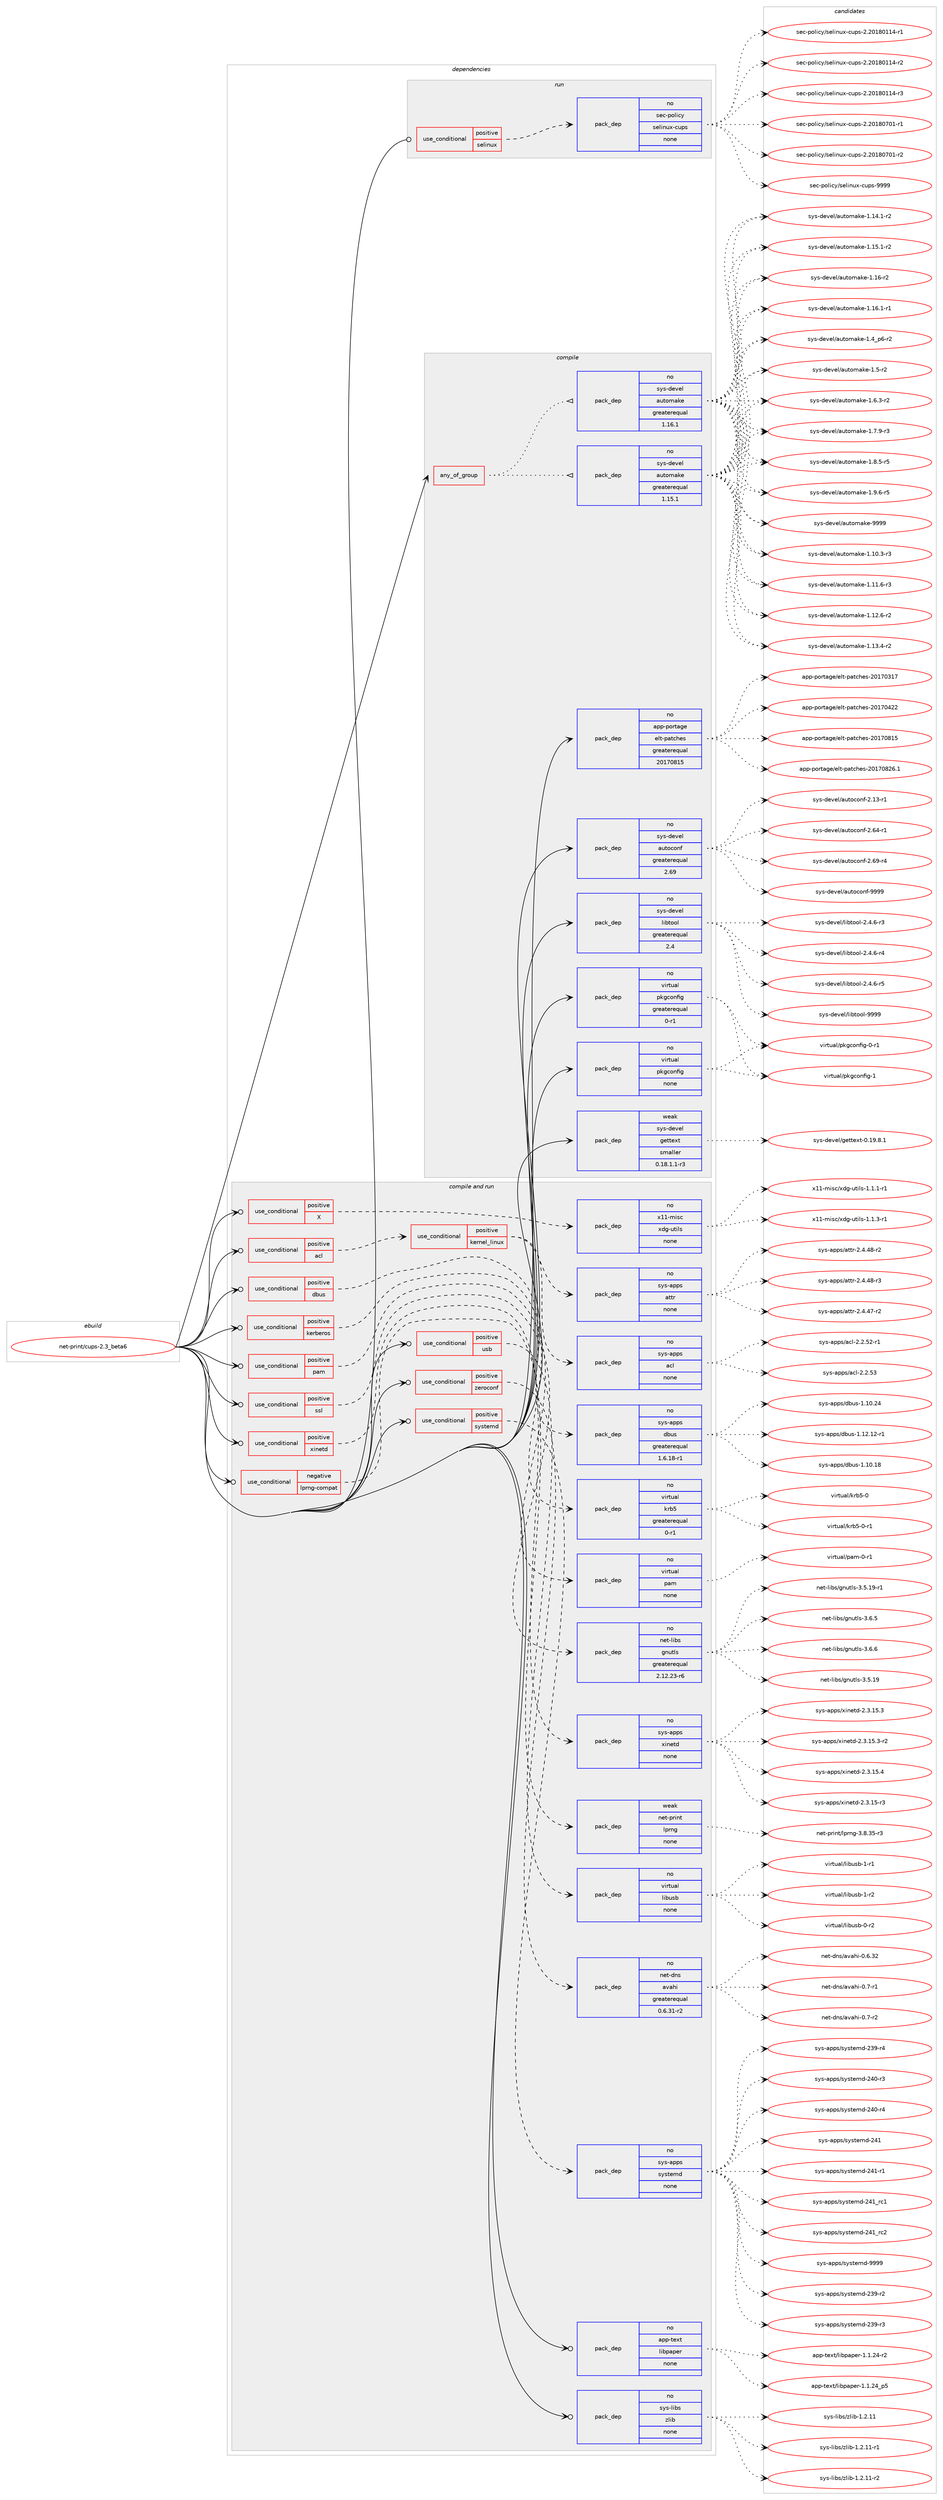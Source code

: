 digraph prolog {

# *************
# Graph options
# *************

newrank=true;
concentrate=true;
compound=true;
graph [rankdir=LR,fontname=Helvetica,fontsize=10,ranksep=1.5];#, ranksep=2.5, nodesep=0.2];
edge  [arrowhead=vee];
node  [fontname=Helvetica,fontsize=10];

# **********
# The ebuild
# **********

subgraph cluster_leftcol {
color=gray;
rank=same;
label=<<i>ebuild</i>>;
id [label="net-print/cups-2.3_beta6", color=red, width=4, href="../net-print/cups-2.3_beta6.svg"];
}

# ****************
# The dependencies
# ****************

subgraph cluster_midcol {
color=gray;
label=<<i>dependencies</i>>;
subgraph cluster_compile {
fillcolor="#eeeeee";
style=filled;
label=<<i>compile</i>>;
subgraph any26576 {
dependency1676739 [label=<<TABLE BORDER="0" CELLBORDER="1" CELLSPACING="0" CELLPADDING="4"><TR><TD CELLPADDING="10">any_of_group</TD></TR></TABLE>>, shape=none, color=red];subgraph pack1199064 {
dependency1676740 [label=<<TABLE BORDER="0" CELLBORDER="1" CELLSPACING="0" CELLPADDING="4" WIDTH="220"><TR><TD ROWSPAN="6" CELLPADDING="30">pack_dep</TD></TR><TR><TD WIDTH="110">no</TD></TR><TR><TD>sys-devel</TD></TR><TR><TD>automake</TD></TR><TR><TD>greaterequal</TD></TR><TR><TD>1.16.1</TD></TR></TABLE>>, shape=none, color=blue];
}
dependency1676739:e -> dependency1676740:w [weight=20,style="dotted",arrowhead="oinv"];
subgraph pack1199065 {
dependency1676741 [label=<<TABLE BORDER="0" CELLBORDER="1" CELLSPACING="0" CELLPADDING="4" WIDTH="220"><TR><TD ROWSPAN="6" CELLPADDING="30">pack_dep</TD></TR><TR><TD WIDTH="110">no</TD></TR><TR><TD>sys-devel</TD></TR><TR><TD>automake</TD></TR><TR><TD>greaterequal</TD></TR><TR><TD>1.15.1</TD></TR></TABLE>>, shape=none, color=blue];
}
dependency1676739:e -> dependency1676741:w [weight=20,style="dotted",arrowhead="oinv"];
}
id:e -> dependency1676739:w [weight=20,style="solid",arrowhead="vee"];
subgraph pack1199066 {
dependency1676742 [label=<<TABLE BORDER="0" CELLBORDER="1" CELLSPACING="0" CELLPADDING="4" WIDTH="220"><TR><TD ROWSPAN="6" CELLPADDING="30">pack_dep</TD></TR><TR><TD WIDTH="110">no</TD></TR><TR><TD>app-portage</TD></TR><TR><TD>elt-patches</TD></TR><TR><TD>greaterequal</TD></TR><TR><TD>20170815</TD></TR></TABLE>>, shape=none, color=blue];
}
id:e -> dependency1676742:w [weight=20,style="solid",arrowhead="vee"];
subgraph pack1199067 {
dependency1676743 [label=<<TABLE BORDER="0" CELLBORDER="1" CELLSPACING="0" CELLPADDING="4" WIDTH="220"><TR><TD ROWSPAN="6" CELLPADDING="30">pack_dep</TD></TR><TR><TD WIDTH="110">no</TD></TR><TR><TD>sys-devel</TD></TR><TR><TD>autoconf</TD></TR><TR><TD>greaterequal</TD></TR><TR><TD>2.69</TD></TR></TABLE>>, shape=none, color=blue];
}
id:e -> dependency1676743:w [weight=20,style="solid",arrowhead="vee"];
subgraph pack1199068 {
dependency1676744 [label=<<TABLE BORDER="0" CELLBORDER="1" CELLSPACING="0" CELLPADDING="4" WIDTH="220"><TR><TD ROWSPAN="6" CELLPADDING="30">pack_dep</TD></TR><TR><TD WIDTH="110">no</TD></TR><TR><TD>sys-devel</TD></TR><TR><TD>libtool</TD></TR><TR><TD>greaterequal</TD></TR><TR><TD>2.4</TD></TR></TABLE>>, shape=none, color=blue];
}
id:e -> dependency1676744:w [weight=20,style="solid",arrowhead="vee"];
subgraph pack1199069 {
dependency1676745 [label=<<TABLE BORDER="0" CELLBORDER="1" CELLSPACING="0" CELLPADDING="4" WIDTH="220"><TR><TD ROWSPAN="6" CELLPADDING="30">pack_dep</TD></TR><TR><TD WIDTH="110">no</TD></TR><TR><TD>virtual</TD></TR><TR><TD>pkgconfig</TD></TR><TR><TD>greaterequal</TD></TR><TR><TD>0-r1</TD></TR></TABLE>>, shape=none, color=blue];
}
id:e -> dependency1676745:w [weight=20,style="solid",arrowhead="vee"];
subgraph pack1199070 {
dependency1676746 [label=<<TABLE BORDER="0" CELLBORDER="1" CELLSPACING="0" CELLPADDING="4" WIDTH="220"><TR><TD ROWSPAN="6" CELLPADDING="30">pack_dep</TD></TR><TR><TD WIDTH="110">no</TD></TR><TR><TD>virtual</TD></TR><TR><TD>pkgconfig</TD></TR><TR><TD>none</TD></TR><TR><TD></TD></TR></TABLE>>, shape=none, color=blue];
}
id:e -> dependency1676746:w [weight=20,style="solid",arrowhead="vee"];
subgraph pack1199071 {
dependency1676747 [label=<<TABLE BORDER="0" CELLBORDER="1" CELLSPACING="0" CELLPADDING="4" WIDTH="220"><TR><TD ROWSPAN="6" CELLPADDING="30">pack_dep</TD></TR><TR><TD WIDTH="110">weak</TD></TR><TR><TD>sys-devel</TD></TR><TR><TD>gettext</TD></TR><TR><TD>smaller</TD></TR><TR><TD>0.18.1.1-r3</TD></TR></TABLE>>, shape=none, color=blue];
}
id:e -> dependency1676747:w [weight=20,style="solid",arrowhead="vee"];
}
subgraph cluster_compileandrun {
fillcolor="#eeeeee";
style=filled;
label=<<i>compile and run</i>>;
subgraph cond450266 {
dependency1676748 [label=<<TABLE BORDER="0" CELLBORDER="1" CELLSPACING="0" CELLPADDING="4"><TR><TD ROWSPAN="3" CELLPADDING="10">use_conditional</TD></TR><TR><TD>negative</TD></TR><TR><TD>lprng-compat</TD></TR></TABLE>>, shape=none, color=red];
subgraph pack1199072 {
dependency1676749 [label=<<TABLE BORDER="0" CELLBORDER="1" CELLSPACING="0" CELLPADDING="4" WIDTH="220"><TR><TD ROWSPAN="6" CELLPADDING="30">pack_dep</TD></TR><TR><TD WIDTH="110">weak</TD></TR><TR><TD>net-print</TD></TR><TR><TD>lprng</TD></TR><TR><TD>none</TD></TR><TR><TD></TD></TR></TABLE>>, shape=none, color=blue];
}
dependency1676748:e -> dependency1676749:w [weight=20,style="dashed",arrowhead="vee"];
}
id:e -> dependency1676748:w [weight=20,style="solid",arrowhead="odotvee"];
subgraph cond450267 {
dependency1676750 [label=<<TABLE BORDER="0" CELLBORDER="1" CELLSPACING="0" CELLPADDING="4"><TR><TD ROWSPAN="3" CELLPADDING="10">use_conditional</TD></TR><TR><TD>positive</TD></TR><TR><TD>X</TD></TR></TABLE>>, shape=none, color=red];
subgraph pack1199073 {
dependency1676751 [label=<<TABLE BORDER="0" CELLBORDER="1" CELLSPACING="0" CELLPADDING="4" WIDTH="220"><TR><TD ROWSPAN="6" CELLPADDING="30">pack_dep</TD></TR><TR><TD WIDTH="110">no</TD></TR><TR><TD>x11-misc</TD></TR><TR><TD>xdg-utils</TD></TR><TR><TD>none</TD></TR><TR><TD></TD></TR></TABLE>>, shape=none, color=blue];
}
dependency1676750:e -> dependency1676751:w [weight=20,style="dashed",arrowhead="vee"];
}
id:e -> dependency1676750:w [weight=20,style="solid",arrowhead="odotvee"];
subgraph cond450268 {
dependency1676752 [label=<<TABLE BORDER="0" CELLBORDER="1" CELLSPACING="0" CELLPADDING="4"><TR><TD ROWSPAN="3" CELLPADDING="10">use_conditional</TD></TR><TR><TD>positive</TD></TR><TR><TD>acl</TD></TR></TABLE>>, shape=none, color=red];
subgraph cond450269 {
dependency1676753 [label=<<TABLE BORDER="0" CELLBORDER="1" CELLSPACING="0" CELLPADDING="4"><TR><TD ROWSPAN="3" CELLPADDING="10">use_conditional</TD></TR><TR><TD>positive</TD></TR><TR><TD>kernel_linux</TD></TR></TABLE>>, shape=none, color=red];
subgraph pack1199074 {
dependency1676754 [label=<<TABLE BORDER="0" CELLBORDER="1" CELLSPACING="0" CELLPADDING="4" WIDTH="220"><TR><TD ROWSPAN="6" CELLPADDING="30">pack_dep</TD></TR><TR><TD WIDTH="110">no</TD></TR><TR><TD>sys-apps</TD></TR><TR><TD>acl</TD></TR><TR><TD>none</TD></TR><TR><TD></TD></TR></TABLE>>, shape=none, color=blue];
}
dependency1676753:e -> dependency1676754:w [weight=20,style="dashed",arrowhead="vee"];
subgraph pack1199075 {
dependency1676755 [label=<<TABLE BORDER="0" CELLBORDER="1" CELLSPACING="0" CELLPADDING="4" WIDTH="220"><TR><TD ROWSPAN="6" CELLPADDING="30">pack_dep</TD></TR><TR><TD WIDTH="110">no</TD></TR><TR><TD>sys-apps</TD></TR><TR><TD>attr</TD></TR><TR><TD>none</TD></TR><TR><TD></TD></TR></TABLE>>, shape=none, color=blue];
}
dependency1676753:e -> dependency1676755:w [weight=20,style="dashed",arrowhead="vee"];
}
dependency1676752:e -> dependency1676753:w [weight=20,style="dashed",arrowhead="vee"];
}
id:e -> dependency1676752:w [weight=20,style="solid",arrowhead="odotvee"];
subgraph cond450270 {
dependency1676756 [label=<<TABLE BORDER="0" CELLBORDER="1" CELLSPACING="0" CELLPADDING="4"><TR><TD ROWSPAN="3" CELLPADDING="10">use_conditional</TD></TR><TR><TD>positive</TD></TR><TR><TD>dbus</TD></TR></TABLE>>, shape=none, color=red];
subgraph pack1199076 {
dependency1676757 [label=<<TABLE BORDER="0" CELLBORDER="1" CELLSPACING="0" CELLPADDING="4" WIDTH="220"><TR><TD ROWSPAN="6" CELLPADDING="30">pack_dep</TD></TR><TR><TD WIDTH="110">no</TD></TR><TR><TD>sys-apps</TD></TR><TR><TD>dbus</TD></TR><TR><TD>greaterequal</TD></TR><TR><TD>1.6.18-r1</TD></TR></TABLE>>, shape=none, color=blue];
}
dependency1676756:e -> dependency1676757:w [weight=20,style="dashed",arrowhead="vee"];
}
id:e -> dependency1676756:w [weight=20,style="solid",arrowhead="odotvee"];
subgraph cond450271 {
dependency1676758 [label=<<TABLE BORDER="0" CELLBORDER="1" CELLSPACING="0" CELLPADDING="4"><TR><TD ROWSPAN="3" CELLPADDING="10">use_conditional</TD></TR><TR><TD>positive</TD></TR><TR><TD>kerberos</TD></TR></TABLE>>, shape=none, color=red];
subgraph pack1199077 {
dependency1676759 [label=<<TABLE BORDER="0" CELLBORDER="1" CELLSPACING="0" CELLPADDING="4" WIDTH="220"><TR><TD ROWSPAN="6" CELLPADDING="30">pack_dep</TD></TR><TR><TD WIDTH="110">no</TD></TR><TR><TD>virtual</TD></TR><TR><TD>krb5</TD></TR><TR><TD>greaterequal</TD></TR><TR><TD>0-r1</TD></TR></TABLE>>, shape=none, color=blue];
}
dependency1676758:e -> dependency1676759:w [weight=20,style="dashed",arrowhead="vee"];
}
id:e -> dependency1676758:w [weight=20,style="solid",arrowhead="odotvee"];
subgraph cond450272 {
dependency1676760 [label=<<TABLE BORDER="0" CELLBORDER="1" CELLSPACING="0" CELLPADDING="4"><TR><TD ROWSPAN="3" CELLPADDING="10">use_conditional</TD></TR><TR><TD>positive</TD></TR><TR><TD>pam</TD></TR></TABLE>>, shape=none, color=red];
subgraph pack1199078 {
dependency1676761 [label=<<TABLE BORDER="0" CELLBORDER="1" CELLSPACING="0" CELLPADDING="4" WIDTH="220"><TR><TD ROWSPAN="6" CELLPADDING="30">pack_dep</TD></TR><TR><TD WIDTH="110">no</TD></TR><TR><TD>virtual</TD></TR><TR><TD>pam</TD></TR><TR><TD>none</TD></TR><TR><TD></TD></TR></TABLE>>, shape=none, color=blue];
}
dependency1676760:e -> dependency1676761:w [weight=20,style="dashed",arrowhead="vee"];
}
id:e -> dependency1676760:w [weight=20,style="solid",arrowhead="odotvee"];
subgraph cond450273 {
dependency1676762 [label=<<TABLE BORDER="0" CELLBORDER="1" CELLSPACING="0" CELLPADDING="4"><TR><TD ROWSPAN="3" CELLPADDING="10">use_conditional</TD></TR><TR><TD>positive</TD></TR><TR><TD>ssl</TD></TR></TABLE>>, shape=none, color=red];
subgraph pack1199079 {
dependency1676763 [label=<<TABLE BORDER="0" CELLBORDER="1" CELLSPACING="0" CELLPADDING="4" WIDTH="220"><TR><TD ROWSPAN="6" CELLPADDING="30">pack_dep</TD></TR><TR><TD WIDTH="110">no</TD></TR><TR><TD>net-libs</TD></TR><TR><TD>gnutls</TD></TR><TR><TD>greaterequal</TD></TR><TR><TD>2.12.23-r6</TD></TR></TABLE>>, shape=none, color=blue];
}
dependency1676762:e -> dependency1676763:w [weight=20,style="dashed",arrowhead="vee"];
}
id:e -> dependency1676762:w [weight=20,style="solid",arrowhead="odotvee"];
subgraph cond450274 {
dependency1676764 [label=<<TABLE BORDER="0" CELLBORDER="1" CELLSPACING="0" CELLPADDING="4"><TR><TD ROWSPAN="3" CELLPADDING="10">use_conditional</TD></TR><TR><TD>positive</TD></TR><TR><TD>systemd</TD></TR></TABLE>>, shape=none, color=red];
subgraph pack1199080 {
dependency1676765 [label=<<TABLE BORDER="0" CELLBORDER="1" CELLSPACING="0" CELLPADDING="4" WIDTH="220"><TR><TD ROWSPAN="6" CELLPADDING="30">pack_dep</TD></TR><TR><TD WIDTH="110">no</TD></TR><TR><TD>sys-apps</TD></TR><TR><TD>systemd</TD></TR><TR><TD>none</TD></TR><TR><TD></TD></TR></TABLE>>, shape=none, color=blue];
}
dependency1676764:e -> dependency1676765:w [weight=20,style="dashed",arrowhead="vee"];
}
id:e -> dependency1676764:w [weight=20,style="solid",arrowhead="odotvee"];
subgraph cond450275 {
dependency1676766 [label=<<TABLE BORDER="0" CELLBORDER="1" CELLSPACING="0" CELLPADDING="4"><TR><TD ROWSPAN="3" CELLPADDING="10">use_conditional</TD></TR><TR><TD>positive</TD></TR><TR><TD>usb</TD></TR></TABLE>>, shape=none, color=red];
subgraph pack1199081 {
dependency1676767 [label=<<TABLE BORDER="0" CELLBORDER="1" CELLSPACING="0" CELLPADDING="4" WIDTH="220"><TR><TD ROWSPAN="6" CELLPADDING="30">pack_dep</TD></TR><TR><TD WIDTH="110">no</TD></TR><TR><TD>virtual</TD></TR><TR><TD>libusb</TD></TR><TR><TD>none</TD></TR><TR><TD></TD></TR></TABLE>>, shape=none, color=blue];
}
dependency1676766:e -> dependency1676767:w [weight=20,style="dashed",arrowhead="vee"];
}
id:e -> dependency1676766:w [weight=20,style="solid",arrowhead="odotvee"];
subgraph cond450276 {
dependency1676768 [label=<<TABLE BORDER="0" CELLBORDER="1" CELLSPACING="0" CELLPADDING="4"><TR><TD ROWSPAN="3" CELLPADDING="10">use_conditional</TD></TR><TR><TD>positive</TD></TR><TR><TD>xinetd</TD></TR></TABLE>>, shape=none, color=red];
subgraph pack1199082 {
dependency1676769 [label=<<TABLE BORDER="0" CELLBORDER="1" CELLSPACING="0" CELLPADDING="4" WIDTH="220"><TR><TD ROWSPAN="6" CELLPADDING="30">pack_dep</TD></TR><TR><TD WIDTH="110">no</TD></TR><TR><TD>sys-apps</TD></TR><TR><TD>xinetd</TD></TR><TR><TD>none</TD></TR><TR><TD></TD></TR></TABLE>>, shape=none, color=blue];
}
dependency1676768:e -> dependency1676769:w [weight=20,style="dashed",arrowhead="vee"];
}
id:e -> dependency1676768:w [weight=20,style="solid",arrowhead="odotvee"];
subgraph cond450277 {
dependency1676770 [label=<<TABLE BORDER="0" CELLBORDER="1" CELLSPACING="0" CELLPADDING="4"><TR><TD ROWSPAN="3" CELLPADDING="10">use_conditional</TD></TR><TR><TD>positive</TD></TR><TR><TD>zeroconf</TD></TR></TABLE>>, shape=none, color=red];
subgraph pack1199083 {
dependency1676771 [label=<<TABLE BORDER="0" CELLBORDER="1" CELLSPACING="0" CELLPADDING="4" WIDTH="220"><TR><TD ROWSPAN="6" CELLPADDING="30">pack_dep</TD></TR><TR><TD WIDTH="110">no</TD></TR><TR><TD>net-dns</TD></TR><TR><TD>avahi</TD></TR><TR><TD>greaterequal</TD></TR><TR><TD>0.6.31-r2</TD></TR></TABLE>>, shape=none, color=blue];
}
dependency1676770:e -> dependency1676771:w [weight=20,style="dashed",arrowhead="vee"];
}
id:e -> dependency1676770:w [weight=20,style="solid",arrowhead="odotvee"];
subgraph pack1199084 {
dependency1676772 [label=<<TABLE BORDER="0" CELLBORDER="1" CELLSPACING="0" CELLPADDING="4" WIDTH="220"><TR><TD ROWSPAN="6" CELLPADDING="30">pack_dep</TD></TR><TR><TD WIDTH="110">no</TD></TR><TR><TD>app-text</TD></TR><TR><TD>libpaper</TD></TR><TR><TD>none</TD></TR><TR><TD></TD></TR></TABLE>>, shape=none, color=blue];
}
id:e -> dependency1676772:w [weight=20,style="solid",arrowhead="odotvee"];
subgraph pack1199085 {
dependency1676773 [label=<<TABLE BORDER="0" CELLBORDER="1" CELLSPACING="0" CELLPADDING="4" WIDTH="220"><TR><TD ROWSPAN="6" CELLPADDING="30">pack_dep</TD></TR><TR><TD WIDTH="110">no</TD></TR><TR><TD>sys-libs</TD></TR><TR><TD>zlib</TD></TR><TR><TD>none</TD></TR><TR><TD></TD></TR></TABLE>>, shape=none, color=blue];
}
id:e -> dependency1676773:w [weight=20,style="solid",arrowhead="odotvee"];
}
subgraph cluster_run {
fillcolor="#eeeeee";
style=filled;
label=<<i>run</i>>;
subgraph cond450278 {
dependency1676774 [label=<<TABLE BORDER="0" CELLBORDER="1" CELLSPACING="0" CELLPADDING="4"><TR><TD ROWSPAN="3" CELLPADDING="10">use_conditional</TD></TR><TR><TD>positive</TD></TR><TR><TD>selinux</TD></TR></TABLE>>, shape=none, color=red];
subgraph pack1199086 {
dependency1676775 [label=<<TABLE BORDER="0" CELLBORDER="1" CELLSPACING="0" CELLPADDING="4" WIDTH="220"><TR><TD ROWSPAN="6" CELLPADDING="30">pack_dep</TD></TR><TR><TD WIDTH="110">no</TD></TR><TR><TD>sec-policy</TD></TR><TR><TD>selinux-cups</TD></TR><TR><TD>none</TD></TR><TR><TD></TD></TR></TABLE>>, shape=none, color=blue];
}
dependency1676774:e -> dependency1676775:w [weight=20,style="dashed",arrowhead="vee"];
}
id:e -> dependency1676774:w [weight=20,style="solid",arrowhead="odot"];
}
}

# **************
# The candidates
# **************

subgraph cluster_choices {
rank=same;
color=gray;
label=<<i>candidates</i>>;

subgraph choice1199064 {
color=black;
nodesep=1;
choice11512111545100101118101108479711711611110997107101454946494846514511451 [label="sys-devel/automake-1.10.3-r3", color=red, width=4,href="../sys-devel/automake-1.10.3-r3.svg"];
choice11512111545100101118101108479711711611110997107101454946494946544511451 [label="sys-devel/automake-1.11.6-r3", color=red, width=4,href="../sys-devel/automake-1.11.6-r3.svg"];
choice11512111545100101118101108479711711611110997107101454946495046544511450 [label="sys-devel/automake-1.12.6-r2", color=red, width=4,href="../sys-devel/automake-1.12.6-r2.svg"];
choice11512111545100101118101108479711711611110997107101454946495146524511450 [label="sys-devel/automake-1.13.4-r2", color=red, width=4,href="../sys-devel/automake-1.13.4-r2.svg"];
choice11512111545100101118101108479711711611110997107101454946495246494511450 [label="sys-devel/automake-1.14.1-r2", color=red, width=4,href="../sys-devel/automake-1.14.1-r2.svg"];
choice11512111545100101118101108479711711611110997107101454946495346494511450 [label="sys-devel/automake-1.15.1-r2", color=red, width=4,href="../sys-devel/automake-1.15.1-r2.svg"];
choice1151211154510010111810110847971171161111099710710145494649544511450 [label="sys-devel/automake-1.16-r2", color=red, width=4,href="../sys-devel/automake-1.16-r2.svg"];
choice11512111545100101118101108479711711611110997107101454946495446494511449 [label="sys-devel/automake-1.16.1-r1", color=red, width=4,href="../sys-devel/automake-1.16.1-r1.svg"];
choice115121115451001011181011084797117116111109971071014549465295112544511450 [label="sys-devel/automake-1.4_p6-r2", color=red, width=4,href="../sys-devel/automake-1.4_p6-r2.svg"];
choice11512111545100101118101108479711711611110997107101454946534511450 [label="sys-devel/automake-1.5-r2", color=red, width=4,href="../sys-devel/automake-1.5-r2.svg"];
choice115121115451001011181011084797117116111109971071014549465446514511450 [label="sys-devel/automake-1.6.3-r2", color=red, width=4,href="../sys-devel/automake-1.6.3-r2.svg"];
choice115121115451001011181011084797117116111109971071014549465546574511451 [label="sys-devel/automake-1.7.9-r3", color=red, width=4,href="../sys-devel/automake-1.7.9-r3.svg"];
choice115121115451001011181011084797117116111109971071014549465646534511453 [label="sys-devel/automake-1.8.5-r5", color=red, width=4,href="../sys-devel/automake-1.8.5-r5.svg"];
choice115121115451001011181011084797117116111109971071014549465746544511453 [label="sys-devel/automake-1.9.6-r5", color=red, width=4,href="../sys-devel/automake-1.9.6-r5.svg"];
choice115121115451001011181011084797117116111109971071014557575757 [label="sys-devel/automake-9999", color=red, width=4,href="../sys-devel/automake-9999.svg"];
dependency1676740:e -> choice11512111545100101118101108479711711611110997107101454946494846514511451:w [style=dotted,weight="100"];
dependency1676740:e -> choice11512111545100101118101108479711711611110997107101454946494946544511451:w [style=dotted,weight="100"];
dependency1676740:e -> choice11512111545100101118101108479711711611110997107101454946495046544511450:w [style=dotted,weight="100"];
dependency1676740:e -> choice11512111545100101118101108479711711611110997107101454946495146524511450:w [style=dotted,weight="100"];
dependency1676740:e -> choice11512111545100101118101108479711711611110997107101454946495246494511450:w [style=dotted,weight="100"];
dependency1676740:e -> choice11512111545100101118101108479711711611110997107101454946495346494511450:w [style=dotted,weight="100"];
dependency1676740:e -> choice1151211154510010111810110847971171161111099710710145494649544511450:w [style=dotted,weight="100"];
dependency1676740:e -> choice11512111545100101118101108479711711611110997107101454946495446494511449:w [style=dotted,weight="100"];
dependency1676740:e -> choice115121115451001011181011084797117116111109971071014549465295112544511450:w [style=dotted,weight="100"];
dependency1676740:e -> choice11512111545100101118101108479711711611110997107101454946534511450:w [style=dotted,weight="100"];
dependency1676740:e -> choice115121115451001011181011084797117116111109971071014549465446514511450:w [style=dotted,weight="100"];
dependency1676740:e -> choice115121115451001011181011084797117116111109971071014549465546574511451:w [style=dotted,weight="100"];
dependency1676740:e -> choice115121115451001011181011084797117116111109971071014549465646534511453:w [style=dotted,weight="100"];
dependency1676740:e -> choice115121115451001011181011084797117116111109971071014549465746544511453:w [style=dotted,weight="100"];
dependency1676740:e -> choice115121115451001011181011084797117116111109971071014557575757:w [style=dotted,weight="100"];
}
subgraph choice1199065 {
color=black;
nodesep=1;
choice11512111545100101118101108479711711611110997107101454946494846514511451 [label="sys-devel/automake-1.10.3-r3", color=red, width=4,href="../sys-devel/automake-1.10.3-r3.svg"];
choice11512111545100101118101108479711711611110997107101454946494946544511451 [label="sys-devel/automake-1.11.6-r3", color=red, width=4,href="../sys-devel/automake-1.11.6-r3.svg"];
choice11512111545100101118101108479711711611110997107101454946495046544511450 [label="sys-devel/automake-1.12.6-r2", color=red, width=4,href="../sys-devel/automake-1.12.6-r2.svg"];
choice11512111545100101118101108479711711611110997107101454946495146524511450 [label="sys-devel/automake-1.13.4-r2", color=red, width=4,href="../sys-devel/automake-1.13.4-r2.svg"];
choice11512111545100101118101108479711711611110997107101454946495246494511450 [label="sys-devel/automake-1.14.1-r2", color=red, width=4,href="../sys-devel/automake-1.14.1-r2.svg"];
choice11512111545100101118101108479711711611110997107101454946495346494511450 [label="sys-devel/automake-1.15.1-r2", color=red, width=4,href="../sys-devel/automake-1.15.1-r2.svg"];
choice1151211154510010111810110847971171161111099710710145494649544511450 [label="sys-devel/automake-1.16-r2", color=red, width=4,href="../sys-devel/automake-1.16-r2.svg"];
choice11512111545100101118101108479711711611110997107101454946495446494511449 [label="sys-devel/automake-1.16.1-r1", color=red, width=4,href="../sys-devel/automake-1.16.1-r1.svg"];
choice115121115451001011181011084797117116111109971071014549465295112544511450 [label="sys-devel/automake-1.4_p6-r2", color=red, width=4,href="../sys-devel/automake-1.4_p6-r2.svg"];
choice11512111545100101118101108479711711611110997107101454946534511450 [label="sys-devel/automake-1.5-r2", color=red, width=4,href="../sys-devel/automake-1.5-r2.svg"];
choice115121115451001011181011084797117116111109971071014549465446514511450 [label="sys-devel/automake-1.6.3-r2", color=red, width=4,href="../sys-devel/automake-1.6.3-r2.svg"];
choice115121115451001011181011084797117116111109971071014549465546574511451 [label="sys-devel/automake-1.7.9-r3", color=red, width=4,href="../sys-devel/automake-1.7.9-r3.svg"];
choice115121115451001011181011084797117116111109971071014549465646534511453 [label="sys-devel/automake-1.8.5-r5", color=red, width=4,href="../sys-devel/automake-1.8.5-r5.svg"];
choice115121115451001011181011084797117116111109971071014549465746544511453 [label="sys-devel/automake-1.9.6-r5", color=red, width=4,href="../sys-devel/automake-1.9.6-r5.svg"];
choice115121115451001011181011084797117116111109971071014557575757 [label="sys-devel/automake-9999", color=red, width=4,href="../sys-devel/automake-9999.svg"];
dependency1676741:e -> choice11512111545100101118101108479711711611110997107101454946494846514511451:w [style=dotted,weight="100"];
dependency1676741:e -> choice11512111545100101118101108479711711611110997107101454946494946544511451:w [style=dotted,weight="100"];
dependency1676741:e -> choice11512111545100101118101108479711711611110997107101454946495046544511450:w [style=dotted,weight="100"];
dependency1676741:e -> choice11512111545100101118101108479711711611110997107101454946495146524511450:w [style=dotted,weight="100"];
dependency1676741:e -> choice11512111545100101118101108479711711611110997107101454946495246494511450:w [style=dotted,weight="100"];
dependency1676741:e -> choice11512111545100101118101108479711711611110997107101454946495346494511450:w [style=dotted,weight="100"];
dependency1676741:e -> choice1151211154510010111810110847971171161111099710710145494649544511450:w [style=dotted,weight="100"];
dependency1676741:e -> choice11512111545100101118101108479711711611110997107101454946495446494511449:w [style=dotted,weight="100"];
dependency1676741:e -> choice115121115451001011181011084797117116111109971071014549465295112544511450:w [style=dotted,weight="100"];
dependency1676741:e -> choice11512111545100101118101108479711711611110997107101454946534511450:w [style=dotted,weight="100"];
dependency1676741:e -> choice115121115451001011181011084797117116111109971071014549465446514511450:w [style=dotted,weight="100"];
dependency1676741:e -> choice115121115451001011181011084797117116111109971071014549465546574511451:w [style=dotted,weight="100"];
dependency1676741:e -> choice115121115451001011181011084797117116111109971071014549465646534511453:w [style=dotted,weight="100"];
dependency1676741:e -> choice115121115451001011181011084797117116111109971071014549465746544511453:w [style=dotted,weight="100"];
dependency1676741:e -> choice115121115451001011181011084797117116111109971071014557575757:w [style=dotted,weight="100"];
}
subgraph choice1199066 {
color=black;
nodesep=1;
choice97112112451121111141169710310147101108116451129711699104101115455048495548514955 [label="app-portage/elt-patches-20170317", color=red, width=4,href="../app-portage/elt-patches-20170317.svg"];
choice97112112451121111141169710310147101108116451129711699104101115455048495548525050 [label="app-portage/elt-patches-20170422", color=red, width=4,href="../app-portage/elt-patches-20170422.svg"];
choice97112112451121111141169710310147101108116451129711699104101115455048495548564953 [label="app-portage/elt-patches-20170815", color=red, width=4,href="../app-portage/elt-patches-20170815.svg"];
choice971121124511211111411697103101471011081164511297116991041011154550484955485650544649 [label="app-portage/elt-patches-20170826.1", color=red, width=4,href="../app-portage/elt-patches-20170826.1.svg"];
dependency1676742:e -> choice97112112451121111141169710310147101108116451129711699104101115455048495548514955:w [style=dotted,weight="100"];
dependency1676742:e -> choice97112112451121111141169710310147101108116451129711699104101115455048495548525050:w [style=dotted,weight="100"];
dependency1676742:e -> choice97112112451121111141169710310147101108116451129711699104101115455048495548564953:w [style=dotted,weight="100"];
dependency1676742:e -> choice971121124511211111411697103101471011081164511297116991041011154550484955485650544649:w [style=dotted,weight="100"];
}
subgraph choice1199067 {
color=black;
nodesep=1;
choice1151211154510010111810110847971171161119911111010245504649514511449 [label="sys-devel/autoconf-2.13-r1", color=red, width=4,href="../sys-devel/autoconf-2.13-r1.svg"];
choice1151211154510010111810110847971171161119911111010245504654524511449 [label="sys-devel/autoconf-2.64-r1", color=red, width=4,href="../sys-devel/autoconf-2.64-r1.svg"];
choice1151211154510010111810110847971171161119911111010245504654574511452 [label="sys-devel/autoconf-2.69-r4", color=red, width=4,href="../sys-devel/autoconf-2.69-r4.svg"];
choice115121115451001011181011084797117116111991111101024557575757 [label="sys-devel/autoconf-9999", color=red, width=4,href="../sys-devel/autoconf-9999.svg"];
dependency1676743:e -> choice1151211154510010111810110847971171161119911111010245504649514511449:w [style=dotted,weight="100"];
dependency1676743:e -> choice1151211154510010111810110847971171161119911111010245504654524511449:w [style=dotted,weight="100"];
dependency1676743:e -> choice1151211154510010111810110847971171161119911111010245504654574511452:w [style=dotted,weight="100"];
dependency1676743:e -> choice115121115451001011181011084797117116111991111101024557575757:w [style=dotted,weight="100"];
}
subgraph choice1199068 {
color=black;
nodesep=1;
choice1151211154510010111810110847108105981161111111084550465246544511451 [label="sys-devel/libtool-2.4.6-r3", color=red, width=4,href="../sys-devel/libtool-2.4.6-r3.svg"];
choice1151211154510010111810110847108105981161111111084550465246544511452 [label="sys-devel/libtool-2.4.6-r4", color=red, width=4,href="../sys-devel/libtool-2.4.6-r4.svg"];
choice1151211154510010111810110847108105981161111111084550465246544511453 [label="sys-devel/libtool-2.4.6-r5", color=red, width=4,href="../sys-devel/libtool-2.4.6-r5.svg"];
choice1151211154510010111810110847108105981161111111084557575757 [label="sys-devel/libtool-9999", color=red, width=4,href="../sys-devel/libtool-9999.svg"];
dependency1676744:e -> choice1151211154510010111810110847108105981161111111084550465246544511451:w [style=dotted,weight="100"];
dependency1676744:e -> choice1151211154510010111810110847108105981161111111084550465246544511452:w [style=dotted,weight="100"];
dependency1676744:e -> choice1151211154510010111810110847108105981161111111084550465246544511453:w [style=dotted,weight="100"];
dependency1676744:e -> choice1151211154510010111810110847108105981161111111084557575757:w [style=dotted,weight="100"];
}
subgraph choice1199069 {
color=black;
nodesep=1;
choice11810511411611797108471121071039911111010210510345484511449 [label="virtual/pkgconfig-0-r1", color=red, width=4,href="../virtual/pkgconfig-0-r1.svg"];
choice1181051141161179710847112107103991111101021051034549 [label="virtual/pkgconfig-1", color=red, width=4,href="../virtual/pkgconfig-1.svg"];
dependency1676745:e -> choice11810511411611797108471121071039911111010210510345484511449:w [style=dotted,weight="100"];
dependency1676745:e -> choice1181051141161179710847112107103991111101021051034549:w [style=dotted,weight="100"];
}
subgraph choice1199070 {
color=black;
nodesep=1;
choice11810511411611797108471121071039911111010210510345484511449 [label="virtual/pkgconfig-0-r1", color=red, width=4,href="../virtual/pkgconfig-0-r1.svg"];
choice1181051141161179710847112107103991111101021051034549 [label="virtual/pkgconfig-1", color=red, width=4,href="../virtual/pkgconfig-1.svg"];
dependency1676746:e -> choice11810511411611797108471121071039911111010210510345484511449:w [style=dotted,weight="100"];
dependency1676746:e -> choice1181051141161179710847112107103991111101021051034549:w [style=dotted,weight="100"];
}
subgraph choice1199071 {
color=black;
nodesep=1;
choice1151211154510010111810110847103101116116101120116454846495746564649 [label="sys-devel/gettext-0.19.8.1", color=red, width=4,href="../sys-devel/gettext-0.19.8.1.svg"];
dependency1676747:e -> choice1151211154510010111810110847103101116116101120116454846495746564649:w [style=dotted,weight="100"];
}
subgraph choice1199072 {
color=black;
nodesep=1;
choice1101011164511211410511011647108112114110103455146564651534511451 [label="net-print/lprng-3.8.35-r3", color=red, width=4,href="../net-print/lprng-3.8.35-r3.svg"];
dependency1676749:e -> choice1101011164511211410511011647108112114110103455146564651534511451:w [style=dotted,weight="100"];
}
subgraph choice1199073 {
color=black;
nodesep=1;
choice1204949451091051159947120100103451171161051081154549464946494511449 [label="x11-misc/xdg-utils-1.1.1-r1", color=red, width=4,href="../x11-misc/xdg-utils-1.1.1-r1.svg"];
choice1204949451091051159947120100103451171161051081154549464946514511449 [label="x11-misc/xdg-utils-1.1.3-r1", color=red, width=4,href="../x11-misc/xdg-utils-1.1.3-r1.svg"];
dependency1676751:e -> choice1204949451091051159947120100103451171161051081154549464946494511449:w [style=dotted,weight="100"];
dependency1676751:e -> choice1204949451091051159947120100103451171161051081154549464946514511449:w [style=dotted,weight="100"];
}
subgraph choice1199074 {
color=black;
nodesep=1;
choice1151211154597112112115479799108455046504653504511449 [label="sys-apps/acl-2.2.52-r1", color=red, width=4,href="../sys-apps/acl-2.2.52-r1.svg"];
choice115121115459711211211547979910845504650465351 [label="sys-apps/acl-2.2.53", color=red, width=4,href="../sys-apps/acl-2.2.53.svg"];
dependency1676754:e -> choice1151211154597112112115479799108455046504653504511449:w [style=dotted,weight="100"];
dependency1676754:e -> choice115121115459711211211547979910845504650465351:w [style=dotted,weight="100"];
}
subgraph choice1199075 {
color=black;
nodesep=1;
choice11512111545971121121154797116116114455046524652554511450 [label="sys-apps/attr-2.4.47-r2", color=red, width=4,href="../sys-apps/attr-2.4.47-r2.svg"];
choice11512111545971121121154797116116114455046524652564511450 [label="sys-apps/attr-2.4.48-r2", color=red, width=4,href="../sys-apps/attr-2.4.48-r2.svg"];
choice11512111545971121121154797116116114455046524652564511451 [label="sys-apps/attr-2.4.48-r3", color=red, width=4,href="../sys-apps/attr-2.4.48-r3.svg"];
dependency1676755:e -> choice11512111545971121121154797116116114455046524652554511450:w [style=dotted,weight="100"];
dependency1676755:e -> choice11512111545971121121154797116116114455046524652564511450:w [style=dotted,weight="100"];
dependency1676755:e -> choice11512111545971121121154797116116114455046524652564511451:w [style=dotted,weight="100"];
}
subgraph choice1199076 {
color=black;
nodesep=1;
choice115121115459711211211547100981171154549464948464956 [label="sys-apps/dbus-1.10.18", color=red, width=4,href="../sys-apps/dbus-1.10.18.svg"];
choice115121115459711211211547100981171154549464948465052 [label="sys-apps/dbus-1.10.24", color=red, width=4,href="../sys-apps/dbus-1.10.24.svg"];
choice1151211154597112112115471009811711545494649504649504511449 [label="sys-apps/dbus-1.12.12-r1", color=red, width=4,href="../sys-apps/dbus-1.12.12-r1.svg"];
dependency1676757:e -> choice115121115459711211211547100981171154549464948464956:w [style=dotted,weight="100"];
dependency1676757:e -> choice115121115459711211211547100981171154549464948465052:w [style=dotted,weight="100"];
dependency1676757:e -> choice1151211154597112112115471009811711545494649504649504511449:w [style=dotted,weight="100"];
}
subgraph choice1199077 {
color=black;
nodesep=1;
choice118105114116117971084710711498534548 [label="virtual/krb5-0", color=red, width=4,href="../virtual/krb5-0.svg"];
choice1181051141161179710847107114985345484511449 [label="virtual/krb5-0-r1", color=red, width=4,href="../virtual/krb5-0-r1.svg"];
dependency1676759:e -> choice118105114116117971084710711498534548:w [style=dotted,weight="100"];
dependency1676759:e -> choice1181051141161179710847107114985345484511449:w [style=dotted,weight="100"];
}
subgraph choice1199078 {
color=black;
nodesep=1;
choice11810511411611797108471129710945484511449 [label="virtual/pam-0-r1", color=red, width=4,href="../virtual/pam-0-r1.svg"];
dependency1676761:e -> choice11810511411611797108471129710945484511449:w [style=dotted,weight="100"];
}
subgraph choice1199079 {
color=black;
nodesep=1;
choice11010111645108105981154710311011711610811545514653464957 [label="net-libs/gnutls-3.5.19", color=red, width=4,href="../net-libs/gnutls-3.5.19.svg"];
choice110101116451081059811547103110117116108115455146534649574511449 [label="net-libs/gnutls-3.5.19-r1", color=red, width=4,href="../net-libs/gnutls-3.5.19-r1.svg"];
choice110101116451081059811547103110117116108115455146544653 [label="net-libs/gnutls-3.6.5", color=red, width=4,href="../net-libs/gnutls-3.6.5.svg"];
choice110101116451081059811547103110117116108115455146544654 [label="net-libs/gnutls-3.6.6", color=red, width=4,href="../net-libs/gnutls-3.6.6.svg"];
dependency1676763:e -> choice11010111645108105981154710311011711610811545514653464957:w [style=dotted,weight="100"];
dependency1676763:e -> choice110101116451081059811547103110117116108115455146534649574511449:w [style=dotted,weight="100"];
dependency1676763:e -> choice110101116451081059811547103110117116108115455146544653:w [style=dotted,weight="100"];
dependency1676763:e -> choice110101116451081059811547103110117116108115455146544654:w [style=dotted,weight="100"];
}
subgraph choice1199080 {
color=black;
nodesep=1;
choice115121115459711211211547115121115116101109100455051574511450 [label="sys-apps/systemd-239-r2", color=red, width=4,href="../sys-apps/systemd-239-r2.svg"];
choice115121115459711211211547115121115116101109100455051574511451 [label="sys-apps/systemd-239-r3", color=red, width=4,href="../sys-apps/systemd-239-r3.svg"];
choice115121115459711211211547115121115116101109100455051574511452 [label="sys-apps/systemd-239-r4", color=red, width=4,href="../sys-apps/systemd-239-r4.svg"];
choice115121115459711211211547115121115116101109100455052484511451 [label="sys-apps/systemd-240-r3", color=red, width=4,href="../sys-apps/systemd-240-r3.svg"];
choice115121115459711211211547115121115116101109100455052484511452 [label="sys-apps/systemd-240-r4", color=red, width=4,href="../sys-apps/systemd-240-r4.svg"];
choice11512111545971121121154711512111511610110910045505249 [label="sys-apps/systemd-241", color=red, width=4,href="../sys-apps/systemd-241.svg"];
choice115121115459711211211547115121115116101109100455052494511449 [label="sys-apps/systemd-241-r1", color=red, width=4,href="../sys-apps/systemd-241-r1.svg"];
choice11512111545971121121154711512111511610110910045505249951149949 [label="sys-apps/systemd-241_rc1", color=red, width=4,href="../sys-apps/systemd-241_rc1.svg"];
choice11512111545971121121154711512111511610110910045505249951149950 [label="sys-apps/systemd-241_rc2", color=red, width=4,href="../sys-apps/systemd-241_rc2.svg"];
choice1151211154597112112115471151211151161011091004557575757 [label="sys-apps/systemd-9999", color=red, width=4,href="../sys-apps/systemd-9999.svg"];
dependency1676765:e -> choice115121115459711211211547115121115116101109100455051574511450:w [style=dotted,weight="100"];
dependency1676765:e -> choice115121115459711211211547115121115116101109100455051574511451:w [style=dotted,weight="100"];
dependency1676765:e -> choice115121115459711211211547115121115116101109100455051574511452:w [style=dotted,weight="100"];
dependency1676765:e -> choice115121115459711211211547115121115116101109100455052484511451:w [style=dotted,weight="100"];
dependency1676765:e -> choice115121115459711211211547115121115116101109100455052484511452:w [style=dotted,weight="100"];
dependency1676765:e -> choice11512111545971121121154711512111511610110910045505249:w [style=dotted,weight="100"];
dependency1676765:e -> choice115121115459711211211547115121115116101109100455052494511449:w [style=dotted,weight="100"];
dependency1676765:e -> choice11512111545971121121154711512111511610110910045505249951149949:w [style=dotted,weight="100"];
dependency1676765:e -> choice11512111545971121121154711512111511610110910045505249951149950:w [style=dotted,weight="100"];
dependency1676765:e -> choice1151211154597112112115471151211151161011091004557575757:w [style=dotted,weight="100"];
}
subgraph choice1199081 {
color=black;
nodesep=1;
choice1181051141161179710847108105981171159845484511450 [label="virtual/libusb-0-r2", color=red, width=4,href="../virtual/libusb-0-r2.svg"];
choice1181051141161179710847108105981171159845494511449 [label="virtual/libusb-1-r1", color=red, width=4,href="../virtual/libusb-1-r1.svg"];
choice1181051141161179710847108105981171159845494511450 [label="virtual/libusb-1-r2", color=red, width=4,href="../virtual/libusb-1-r2.svg"];
dependency1676767:e -> choice1181051141161179710847108105981171159845484511450:w [style=dotted,weight="100"];
dependency1676767:e -> choice1181051141161179710847108105981171159845494511449:w [style=dotted,weight="100"];
dependency1676767:e -> choice1181051141161179710847108105981171159845494511450:w [style=dotted,weight="100"];
}
subgraph choice1199082 {
color=black;
nodesep=1;
choice115121115459711211211547120105110101116100455046514649534511451 [label="sys-apps/xinetd-2.3.15-r3", color=red, width=4,href="../sys-apps/xinetd-2.3.15-r3.svg"];
choice115121115459711211211547120105110101116100455046514649534651 [label="sys-apps/xinetd-2.3.15.3", color=red, width=4,href="../sys-apps/xinetd-2.3.15.3.svg"];
choice1151211154597112112115471201051101011161004550465146495346514511450 [label="sys-apps/xinetd-2.3.15.3-r2", color=red, width=4,href="../sys-apps/xinetd-2.3.15.3-r2.svg"];
choice115121115459711211211547120105110101116100455046514649534652 [label="sys-apps/xinetd-2.3.15.4", color=red, width=4,href="../sys-apps/xinetd-2.3.15.4.svg"];
dependency1676769:e -> choice115121115459711211211547120105110101116100455046514649534511451:w [style=dotted,weight="100"];
dependency1676769:e -> choice115121115459711211211547120105110101116100455046514649534651:w [style=dotted,weight="100"];
dependency1676769:e -> choice1151211154597112112115471201051101011161004550465146495346514511450:w [style=dotted,weight="100"];
dependency1676769:e -> choice115121115459711211211547120105110101116100455046514649534652:w [style=dotted,weight="100"];
}
subgraph choice1199083 {
color=black;
nodesep=1;
choice1101011164510011011547971189710410545484654465150 [label="net-dns/avahi-0.6.32", color=red, width=4,href="../net-dns/avahi-0.6.32.svg"];
choice11010111645100110115479711897104105454846554511449 [label="net-dns/avahi-0.7-r1", color=red, width=4,href="../net-dns/avahi-0.7-r1.svg"];
choice11010111645100110115479711897104105454846554511450 [label="net-dns/avahi-0.7-r2", color=red, width=4,href="../net-dns/avahi-0.7-r2.svg"];
dependency1676771:e -> choice1101011164510011011547971189710410545484654465150:w [style=dotted,weight="100"];
dependency1676771:e -> choice11010111645100110115479711897104105454846554511449:w [style=dotted,weight="100"];
dependency1676771:e -> choice11010111645100110115479711897104105454846554511450:w [style=dotted,weight="100"];
}
subgraph choice1199084 {
color=black;
nodesep=1;
choice9711211245116101120116471081059811297112101114454946494650524511450 [label="app-text/libpaper-1.1.24-r2", color=red, width=4,href="../app-text/libpaper-1.1.24-r2.svg"];
choice9711211245116101120116471081059811297112101114454946494650529511253 [label="app-text/libpaper-1.1.24_p5", color=red, width=4,href="../app-text/libpaper-1.1.24_p5.svg"];
dependency1676772:e -> choice9711211245116101120116471081059811297112101114454946494650524511450:w [style=dotted,weight="100"];
dependency1676772:e -> choice9711211245116101120116471081059811297112101114454946494650529511253:w [style=dotted,weight="100"];
}
subgraph choice1199085 {
color=black;
nodesep=1;
choice1151211154510810598115471221081059845494650464949 [label="sys-libs/zlib-1.2.11", color=red, width=4,href="../sys-libs/zlib-1.2.11.svg"];
choice11512111545108105981154712210810598454946504649494511449 [label="sys-libs/zlib-1.2.11-r1", color=red, width=4,href="../sys-libs/zlib-1.2.11-r1.svg"];
choice11512111545108105981154712210810598454946504649494511450 [label="sys-libs/zlib-1.2.11-r2", color=red, width=4,href="../sys-libs/zlib-1.2.11-r2.svg"];
dependency1676773:e -> choice1151211154510810598115471221081059845494650464949:w [style=dotted,weight="100"];
dependency1676773:e -> choice11512111545108105981154712210810598454946504649494511449:w [style=dotted,weight="100"];
dependency1676773:e -> choice11512111545108105981154712210810598454946504649494511450:w [style=dotted,weight="100"];
}
subgraph choice1199086 {
color=black;
nodesep=1;
choice11510199451121111081059912147115101108105110117120459911711211545504650484956484949524511449 [label="sec-policy/selinux-cups-2.20180114-r1", color=red, width=4,href="../sec-policy/selinux-cups-2.20180114-r1.svg"];
choice11510199451121111081059912147115101108105110117120459911711211545504650484956484949524511450 [label="sec-policy/selinux-cups-2.20180114-r2", color=red, width=4,href="../sec-policy/selinux-cups-2.20180114-r2.svg"];
choice11510199451121111081059912147115101108105110117120459911711211545504650484956484949524511451 [label="sec-policy/selinux-cups-2.20180114-r3", color=red, width=4,href="../sec-policy/selinux-cups-2.20180114-r3.svg"];
choice11510199451121111081059912147115101108105110117120459911711211545504650484956485548494511449 [label="sec-policy/selinux-cups-2.20180701-r1", color=red, width=4,href="../sec-policy/selinux-cups-2.20180701-r1.svg"];
choice11510199451121111081059912147115101108105110117120459911711211545504650484956485548494511450 [label="sec-policy/selinux-cups-2.20180701-r2", color=red, width=4,href="../sec-policy/selinux-cups-2.20180701-r2.svg"];
choice1151019945112111108105991214711510110810511011712045991171121154557575757 [label="sec-policy/selinux-cups-9999", color=red, width=4,href="../sec-policy/selinux-cups-9999.svg"];
dependency1676775:e -> choice11510199451121111081059912147115101108105110117120459911711211545504650484956484949524511449:w [style=dotted,weight="100"];
dependency1676775:e -> choice11510199451121111081059912147115101108105110117120459911711211545504650484956484949524511450:w [style=dotted,weight="100"];
dependency1676775:e -> choice11510199451121111081059912147115101108105110117120459911711211545504650484956484949524511451:w [style=dotted,weight="100"];
dependency1676775:e -> choice11510199451121111081059912147115101108105110117120459911711211545504650484956485548494511449:w [style=dotted,weight="100"];
dependency1676775:e -> choice11510199451121111081059912147115101108105110117120459911711211545504650484956485548494511450:w [style=dotted,weight="100"];
dependency1676775:e -> choice1151019945112111108105991214711510110810511011712045991171121154557575757:w [style=dotted,weight="100"];
}
}

}
